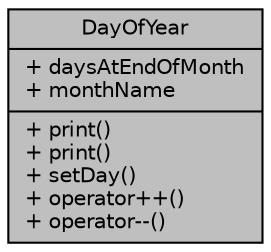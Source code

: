 digraph "DayOfYear"
{
  edge [fontname="Helvetica",fontsize="10",labelfontname="Helvetica",labelfontsize="10"];
  node [fontname="Helvetica",fontsize="10",shape=record];
  Node1 [label="{DayOfYear\n|+ daysAtEndOfMonth\l+ monthName\l|+ print()\l+ print()\l+ setDay()\l+ operator++()\l+ operator--()\l}",height=0.2,width=0.4,color="black", fillcolor="grey75", style="filled", fontcolor="black"];
}
